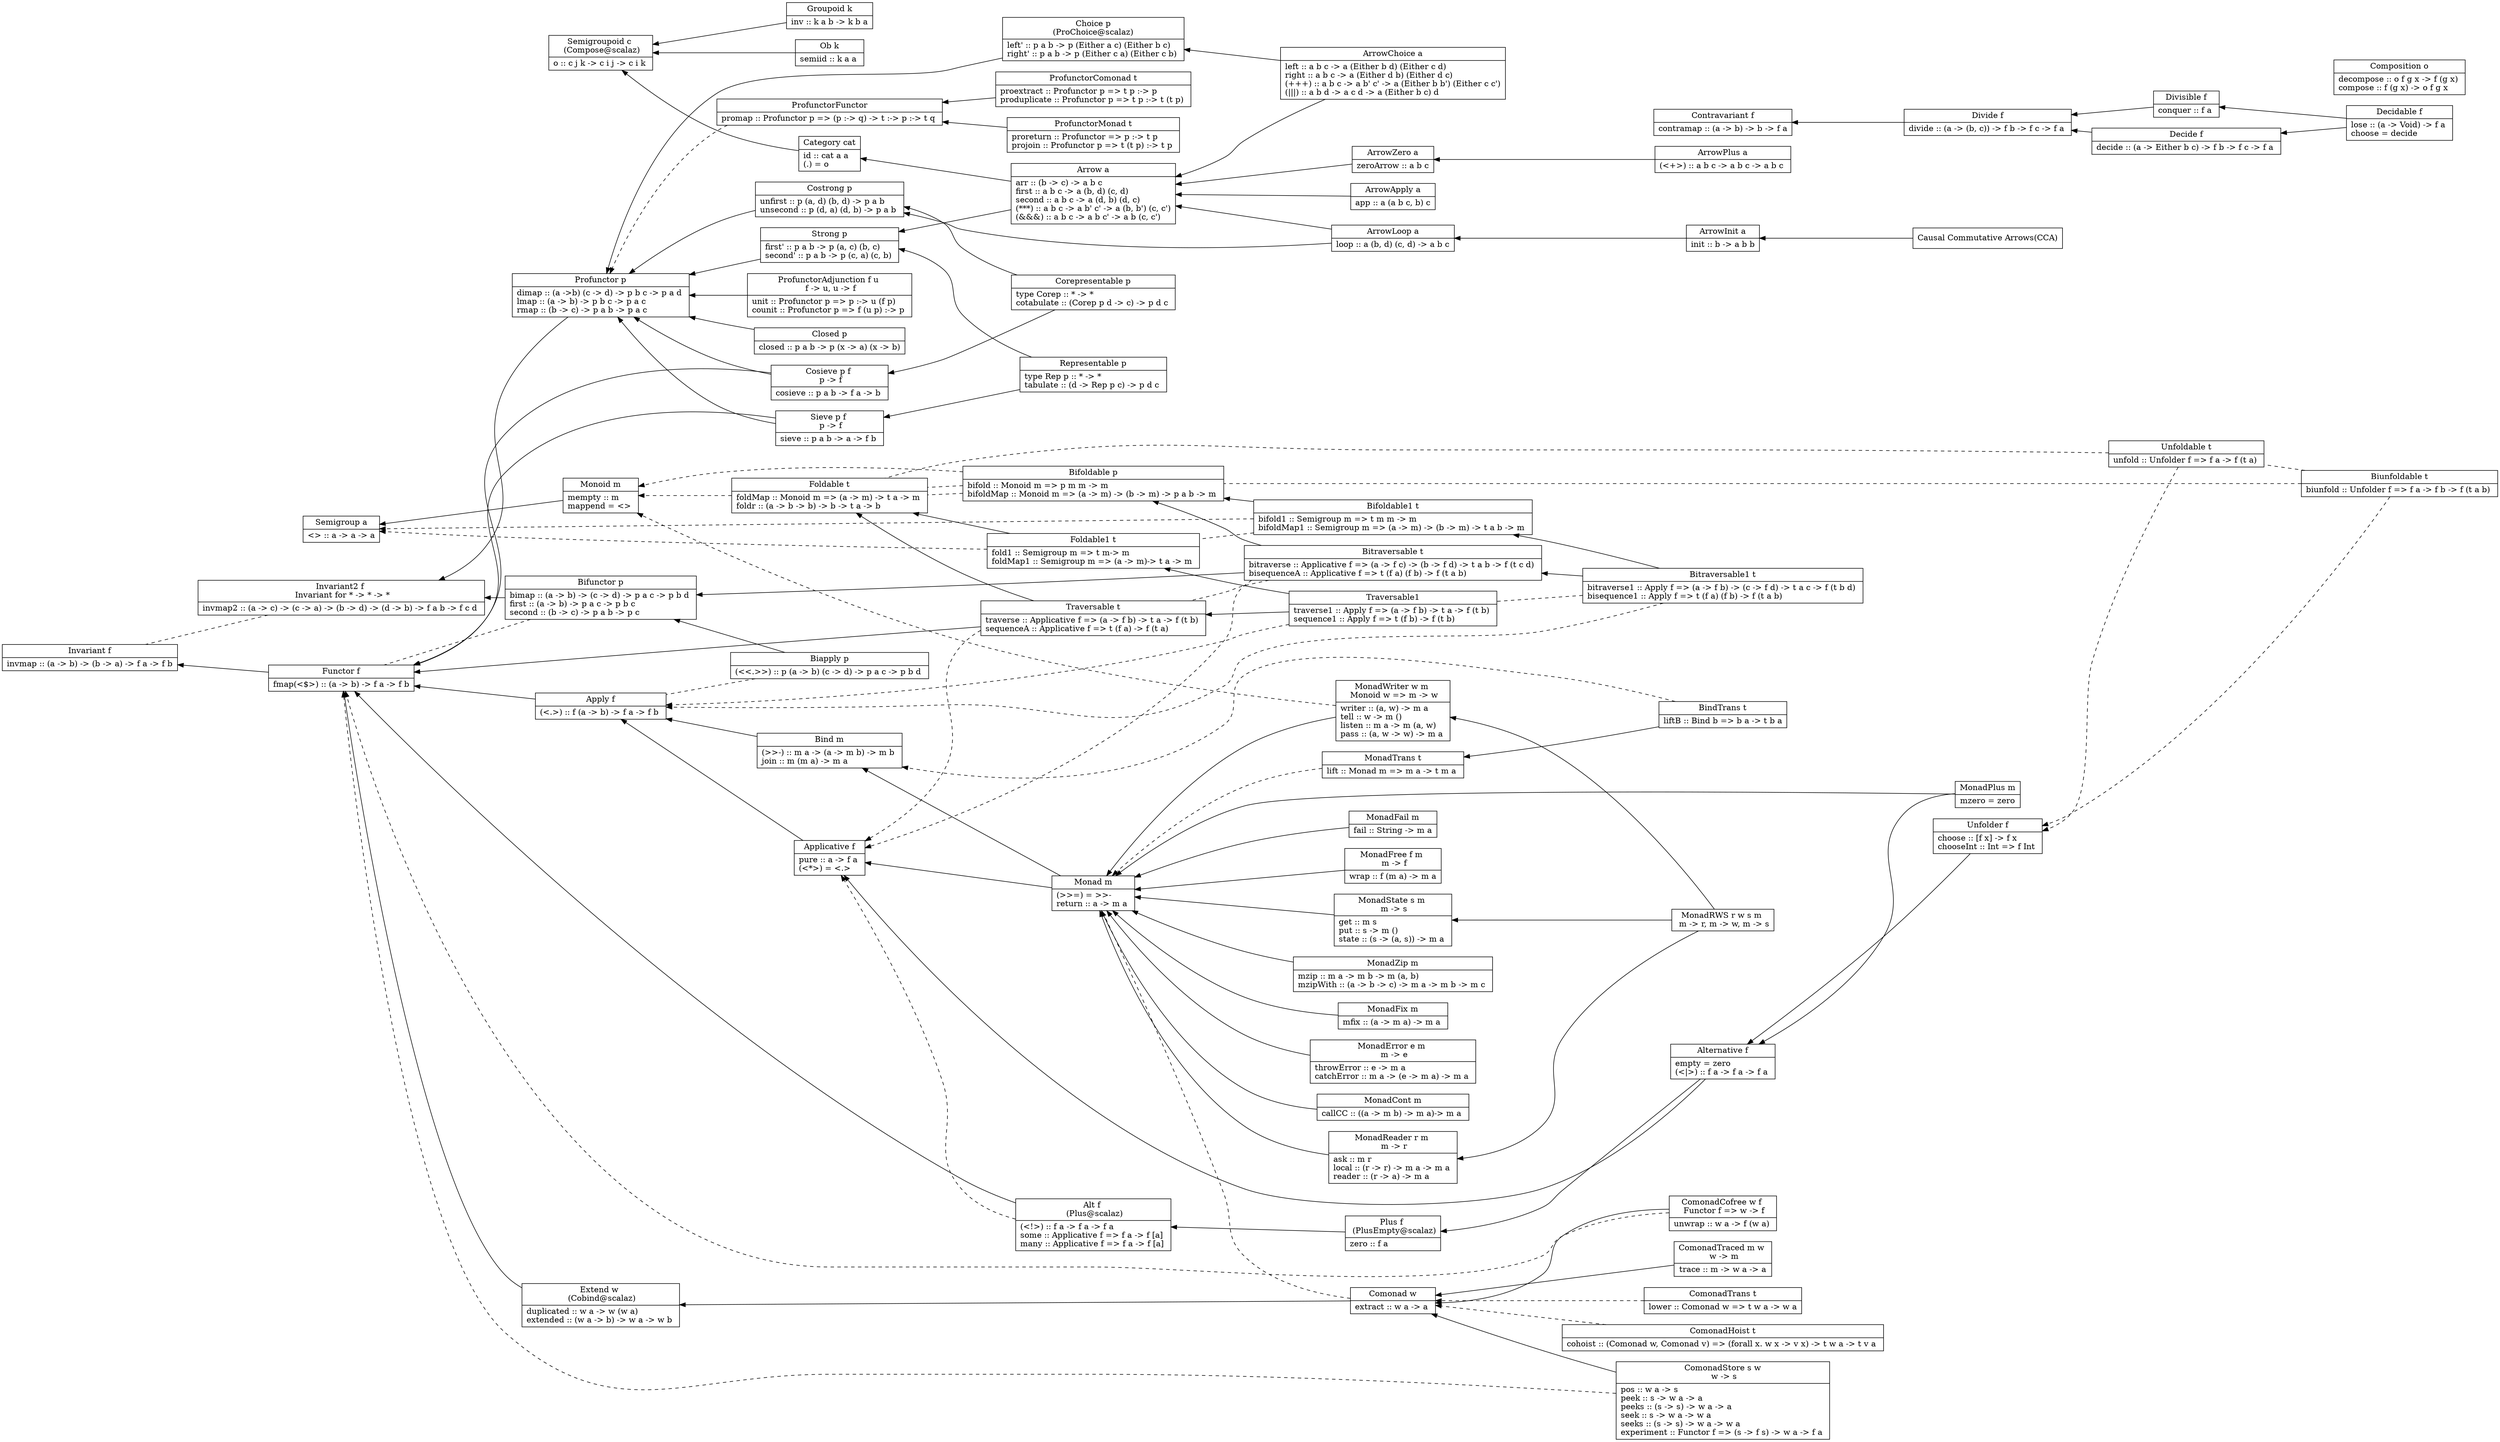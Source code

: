 digraph "typeclass map"{
	graph[rankdir="RL"]
	node[shape="record"]


	// *

	semigroup [label="{ Semigroup a }|{ \<\> :: a -\> a -\> a }"]

	monoid -> semigroup
	monoid [label="{ Monoid m}|{ mempty :: m \l\
	mappend = \<\> \l}"]


	// (* -> *)

	invariant [label="{ Invariant f }|{ invmap :: (a -\> b) -\> (b -\> a) -\> f a -\> f b }"]

	functor -> invariant
	functor [label="{ Functor f }|{ fmap(\<$\>) :: (a -\> b) -\> f a -\> f b }"]

	apply -> functor
	apply [label="{ Apply f }|{ (\<.\>) :: f (a -\> b) -\> f a -\> f b \l}"]

	bind -> apply
	bind [label="{ Bind m }|{ (\>\>-) :: m a -\> (a -\> m b) -\> m b \l\
	join :: m (m a) -\> m a \l}"]

	alt -> functor
	alt -> applicative [style="dashed"]
	alt [label="{ Alt f \n (Plus@scalaz) }|{ (\<!\>) :: f a -\> f a -\> f a \l\
	some :: Applicative f =\> f a -\> f [a] \l\
	many :: Applicative f =\> f a -\> f [a] \l }"]

	plus -> alt
	plus [label="{ Plus f \n (PlusEmpty@scalaz) }|{ zero :: f a \l }"]

	applicative -> apply
	applicative [label="{ Applicative f }|{ pure :: a -\> f a \l\
	(\<*\>) = \<.\>\l }"]

	alternative -> {applicative, plus}
	alternative [label="{ Alternative f }|{ empty = zero \l\
	(\<\|\>) :: f a -\> f a -\> f a \l}"]

	monad -> {bind, applicative}
	monad  [label="{ Monad m }|{ (\>\>=) = \>\>- \lreturn :: a -\> m a \l}"]

	comonad -> extend
	comonad -> monad [style="dashed" arrowhead="none"]
	comonad [label="{ Comonad w }|{ extract :: w a -\> a \l }"]

	comonadcofree -> comonad
	comonadcofree -> functor [style="dashed"]
	comonadcofree [label="{ ComonadCofree w f \n Functor f =\> w -\> f }|{ unwrap :: w a -\> f (w a) \l }"]

	monadfail -> monad
	monadfail [label="{ MonadFail m }|{ fail :: String -\> m a }"]

	monadfree -> monad
	monadfree [label="{ MonadFree f m \n m -\> f }|{ wrap :: f (m a) -\> m a }"]

	monadplus -> {monad, alternative}
	monadplus [label="{ MonadPlus m }|{ mzero = zero }"]

	monadzip -> monad
	monadzip [label="{ MonadZip m }|{ mzip :: m a -\> m b -\> m (a, b)\l\
	mzipWith :: (a -\> b -\> c) -\> m a -\> m b -\> m c \l}"]

	monadfix -> monad
	monadfix [label="{ MonadFix m }|{ mfix :: (a -\> m a) -\> m a \l}"]

	monaderror -> monad
	monaderror [label="{ MonadError e m \n m -\> e }|{ throwError :: e -\> m a \l\
	catchError :: m a -\> (e -\> m a) -\> m a \l }"]

	monadcont -> monad
	monadcont [label="{ MonadCont m }|{ callCC :: ((a -\> m b) -\> m a)-\> m a \l }"]

	monadreader -> monad
	monadreader [label="{ MonadReader r m \n m -\> r }|{ ask :: m r \l\
	local :: (r -\> r) -\> m a -\> m a \l\
	reader :: (r -\> a) -\> m a \l }"]

	monadwriter -> monad
	monadwriter -> monoid [style="dashed"]
	monadwriter [label="{ MonadWriter w m \n Monoid w =\> m -\> w }|{ writer :: (a, w) -\> m a \l\
	tell :: w -\> m () \l\
	listen :: m a -\> m (a, w) \l\
	pass :: (a, w -\> w) -\> m a \l }"]

	monadstate -> monad
	monadstate [label="{ MonadState s m \n m -\> s }|{ get :: m s \l\
	put :: s -\> m () \l\
	state :: (s -\> (a, s)) -\> m a \l }"]

	monadrws -> {monadreader, monadwriter, monadstate}
	monadrws [label="{ MonadRWS r w s m \n m -\> r, m -\> w, m -\> s }"]

	foldable -> monoid [style="dashed"]
	foldable [label="{ Foldable t }|{ foldMap :: Monoid m =\> (a -\> m) -\> t a -\> m \l\
	foldr :: (a -\> b -\> b) -\> b -\> t a -\> b \l}"]

	foldable1 -> foldable
	foldable1 -> semigroup [style="dashed"]
	foldable1 [label="{ Foldable1 t }|{ fold1 :: Semigroup m =\> t m-\> m \l\
	foldMap1 :: Semigroup m =\> (a -\> m)-\> t a -\> m \l }"]

	unfoldable -> unfolder [style="dashed"]
	unfoldable -> foldable [style="dashed" arrowhead="none"]
	unfoldable [label="{ Unfoldable t }|{ unfold :: Unfolder f =\> f a -\> f (t a) \l }"]

	unfolder -> alternative
	unfolder [label="{ Unfolder f }|{ choose :: [f x] -\> f x \l\
	chooseInt :: Int =\> f Int \l }"]

	traversable -> {foldable, functor}
	traversable -> applicative [style="dashed"]
	traversable [label="{ Traversable t }|{ traverse :: Applicative f =\> (a -\> f b) -\> t a -\> f (t b) \l\
	sequenceA :: Applicative f =\> t (f a) -\> f (t a) \l }"]

	traversable1 -> foldable1
	traversable1 -> traversable
	traversable1 -> apply [style="dashed"]
	traversable1 [label="{ Traversable1 }|{ traverse1 :: Apply f =\> (a -\> f b) -\> t a -\> f (t b) \l\
	sequence1 :: Apply f =\> t (f b) -\> f (t b) \l }"]

	extend -> functor
	extend [label="{ Extend w \n (Cobind@scalaz)}|{ duplicated :: w a -\> w (w a) \l\
	extended :: (w a -\> b) -\> w a -\> w b \l }"]


	contravariant [label="{ Contravariant f }|{ contramap :: (a -\> b) -\>  b -\> f a }"]

	divide -> contravariant
	divide [label="{ Divide f }|{ divide :: (a -\> (b, c)) -\> f b -\> f c -\> f a \l }"]

	divisible -> divide
	divisible [label="{ Divisible f }|{ conquer :: f a \l }"]

	decide -> divide
	decide [label="{ Decide f }|{ decide :: (a -\> Either b c) -\> f b -\> f c -\> f a \l }"]

	decidable -> {decide, divisible}
	decidable [label="{ Decidable f }|{ lose :: (a -\> Void) -\> f a \l\
	choose = decide \l }"]

	composition [label="{ Composition o }|{ decompose :: o f g x -\> f (g x) \l\
	compose :: f (g x) -\> o f g x \l }"]


	// (* -> * -> *)

	invariant2 -> invariant [style="dashed" arrowhead="none"]
	invariant2 [label="{ Invariant2 f \n Invariant for * -\> * -\> * }|{\
	invmap2 :: (a -\> c) -\> (c -\> a) -\> (b -\> d) -\> (d -\> b) -\> f a b -\> f c d \l }"]

	semigroupoid [label="{ Semigroupoid c \n (Compose@scalaz) }|{ o :: c j k -\> c i j -\> c i k \l }"]

	groupoid -> semigroupoid
	groupoid [label="{ Groupoid k }|{ inv :: k a b -\> k b a }"]

	category -> semigroupoid
	category [label="{ Category cat }|{ id :: cat a a \l\
	(.) = o \l }"]

	ob -> semigroupoid
	ob [label="{ Ob k }|{ semiid :: k a a \l }"]

	arrow -> {category, strong}
	arrow [label="{ Arrow a }|{ arr :: (b -\> c) -\> a b c \l\
first :: a b c -\> a (b, d) (c, d) \l\
second :: a b c -\> a (d, b) (d, c) \l\
(***) :: a b c -\> a b' c' -\> a (b, b') (c, c')\l\
(&&&) :: a b c -\> a b c' -\> a b (c, c')\l }"]

	arrowplus -> arrowzero
	arrowplus [label="{ ArrowPlus a }|{ (\<+\>) :: a b c -\> a b c -\> a b c \l }"]

	arrowzero -> arrow
	arrowzero [label="{ ArrowZero a }|{ zeroArrow :: a b c }"]

	arrowinit -> arrowloop
	arrowinit[label="{ ArrowInit a }|{ init :: b -\> a b b }"]

	arrowchoice -> {arrow, choice}
	arrowchoice[label="{ ArrowChoice a }|{ left :: a b c -\> a (Either b d) (Either c d) \l\
	right :: a b c -\> a (Either d b) (Either d c)\l\
	(+++) :: a b c -\> a b' c' -\> a (Either b b') (Either c c')\l\
	(\|\|\|) :: a b d -\> a c d -\> a (Either b c) d\l }"]

	arrowapply -> arrow
	arrowapply [label="{ ArrowApply a }|{ app :: a (a b c, b) c }"]

	arrowloop -> {arrow, costrong}
	arrowloop [label="{ ArrowLoop a }|{ loop :: a (b, d) (c, d) -\> a b c }"]

	cca -> arrowinit
	cca [label="{Causal Commutative Arrows(CCA) }"]

	profunctor -> invariant2
	profunctor [label="{ Profunctor p }|{ dimap :: (a -\>b) (c -\> d) -\> p b c -\> p a d \l\
	lmap :: (a -\> b) -\> p b c -\> p a c \l\
	rmap :: (b -\> c) -\> p a b -\> p a c \l }"]

	choice -> profunctor
	choice [label="{ Choice p\n(ProChoice@scalaz) }|{ left' :: p a b -\> p (Either a c) (Either b c) \l\
	right' :: p a b -\> p (Either c a) (Either c b) \l }"]

	profunctoradjunction -> profunctor
	profunctoradjunction [label="{ ProfunctorAdjunction f u \n f -\> u, u -\> f }|{ unit :: Profunctor p =\> p :-\> u (f p) \l\
	counit :: Profunctor p =\> f (u p) :-\> p \l }"]

	closed -> profunctor
	closed [label="{ Closed p }|{ closed :: p a b -\> p (x -\> a) (x -\> b) }"]

	profunctorfunctor -> profunctor [style="dashed"]
	profunctorfunctor [label="{ ProfunctorFunctor }|{ promap :: Profunctor p =\> (p :-\> q) -\> t :-\> p :-\> t q \l }"]

	profunctormonad -> profunctorfunctor
	profunctormonad [label="{ ProfunctorMonad t }|{ proreturn :: Profunctor =\> p :-\> t p \l\
	projoin :: Profunctor p =\> t (t p) :-\> t p \l }"]

	profunctorcomonad -> profunctorfunctor
	profunctorcomonad [label="{ ProfunctorComonad t }|{ proextract :: Profunctor p =\> t p :-\> p \l\
	produplicate :: Profunctor p =\> t p :-\> t (t p) \l }"]

	representable -> {strong, sieve}
	representable [label="{ Representable p }|{ type Rep p :: * -\> * \l\
	tabulate :: (d -\> Rep p c) -\> p d c \l }"]

	corepresentable -> {costrong, cosieve}
	corepresentable [label="{ Corepresentable p }|{ type Corep :: * -\> * \l\
	cotabulate :: (Corep p d -\> c) -\> p d c \l }"]

	sieve -> {profunctor, functor}
	sieve [label="{ Sieve p f \n p -\> f }|{ sieve :: p a b -\> a -\> f b \l }"]

	cosieve -> {profunctor, functor}
	cosieve [label="{ Cosieve p f \n p -\> f }|{ cosieve :: p a b -\> f a -\> b \l }"]

	strong -> profunctor
	strong [label="{ Strong p }|{ first' :: p a b -\> p (a, c) (b, c) \l\
	second' :: p a b -\> p (c, a) (c, b) \l }"]

	costrong -> profunctor
	costrong [label="{ Costrong p }|{ unfirst :: p (a, d) (b, d) -\> p a b \l\
	unsecond :: p (d, a) (d, b) -\> p a b \l }"]


	// trans

	bindtrans -> monadtrans
	bindtrans -> bind [style="dashed"]
	bindtrans [label="{ BindTrans t}|{ liftB :: Bind b =\> b a -\> t b a }"]

	monadtrans -> monad [style="dashed"]
	monadtrans [label="{ MonadTrans t}|{ lift :: Monad m =\> m a -\> t m a \l}"]

	comonadtrans -> comonad [style="dashed"]
	comonadtrans [label="{ ComonadTrans t }|{ lower :: Comonad w =\> t w a -\> w a }"]


	// comonad

	comonadhoist -> comonad [style="dashed"]
	comonadhoist [label="{ ComonadHoist t }|{ cohoist :: (Comonad w, Comonad v) =\> (forall x. w x -\> v x) -\> t w a -\> t v a \l }"]

	comonadstore -> functor [style="dashed"]
	comonadstore -> comonad
	comonadstore [label="{ ComonadStore s w\n w -\> s }|{ pos :: w a -\> s \l\
	peek :: s -\> w a -\> a \l\
	peeks :: (s -\> s) -\> w a -\> a \l\
	seek :: s -\> w a -\> w a \l\
	seeks :: (s -\> s) -\> w a -\> w a \l\
	experiment :: Functor f =\> (s -\> f s) -\> w a -\> f a \l }"]

	comonadtraced -> comonad
	comonadtraced [label="{ ComonadTraced m w \n w -\> m }|{ trace :: m -\> w a -\> a }"]

	// bi
	bifunctor -> invariant2
	bifunctor -> functor [style="dashed" arrowhead="none"]
	bifunctor [label="{ Bifunctor p }|{ bimap :: (a -\> b) -\> (c -\> d) -\> p a c -\> p b d \l\
	first :: (a -\> b) -\> p a c -\> p b c \l\
	second :: (b -\> c) -\> p a b -\> p  c \l }"]

	biapply -> bifunctor
	biapply -> apply [style="dashed" arrowhead="none"]
	biapply [label="{ Biapply p }|{ (\<\<.\>\>) :: p (a -\> b) (c -\> d) -\> p a c -\> p b d \l }"]

	bifoldable -> foldable [style="dashed" arrowhead="none"]
	bifoldable -> monoid [style="dashed"]
	bifoldable -> foldable [style="dashed" arrowhead="none"]
	bifoldable [label="{ Bifoldable p }|{ bifold :: Monoid m =\> p m m -\> m \l\
	bifoldMap :: Monoid m =\> (a -\> m) -\> (b -\> m) -\> p a b -\> m \l }"]

	bifoldable1 -> bifoldable
	bifoldable1 -> semigroup [style="dashed"]
	bifoldable1 -> foldable1 [style="dashed" arrowhead="none"]
	bifoldable1 [label="{ Bifoldable1 t }|{ bifold1 :: Semigroup m =\> t m m -\> m \l\
	bifoldMap1 :: Semigroup m =\> (a -\> m) -\> (b -\> m) -\> t a b -\> m \l }"]

	biunfoldable -> unfolder [style="dashed"]
	biunfoldable -> {unfoldable, bifoldable} [style="dashed" arrowhead="none"]
	biunfoldable [label="{ Biunfoldable t }|{ biunfold :: Unfolder f =\> f a -\> f b -\> f (t a b) \l }"]

	bitraversable -> applicative [style="dashed"]
	bitraversable -> {bifunctor, bifoldable}
	bitraversable -> traversable [style="dashed" arrowhead="none"]
	bitraversable [label="{ Bitraversable t }|{ bitraverse :: Applicative f =\> (a -\> f c) -\> (b -\> f d) -\> t a b -\> f (t c d) \l\
	bisequenceA :: Applicative f =\> t (f a) (f b) -\> f (t a b) \l }"]

	bitraversable1 -> {bitraversable, bifoldable1}
	bitraversable1 -> apply [style="dashed"]
	bitraversable1 -> traversable1 [style="dashed" arrowhead="none"]
	bitraversable1 [label="{ Bitraversable1 t }|{ bitraverse1 :: Apply f =\> (a -\> f b) -\> (c -\> f d) -\> t a c -\> f (t b d) \l\
	bisequence1 :: Apply f =\> t (f a) (f b) -\> f (t a b) \l }"]

}

